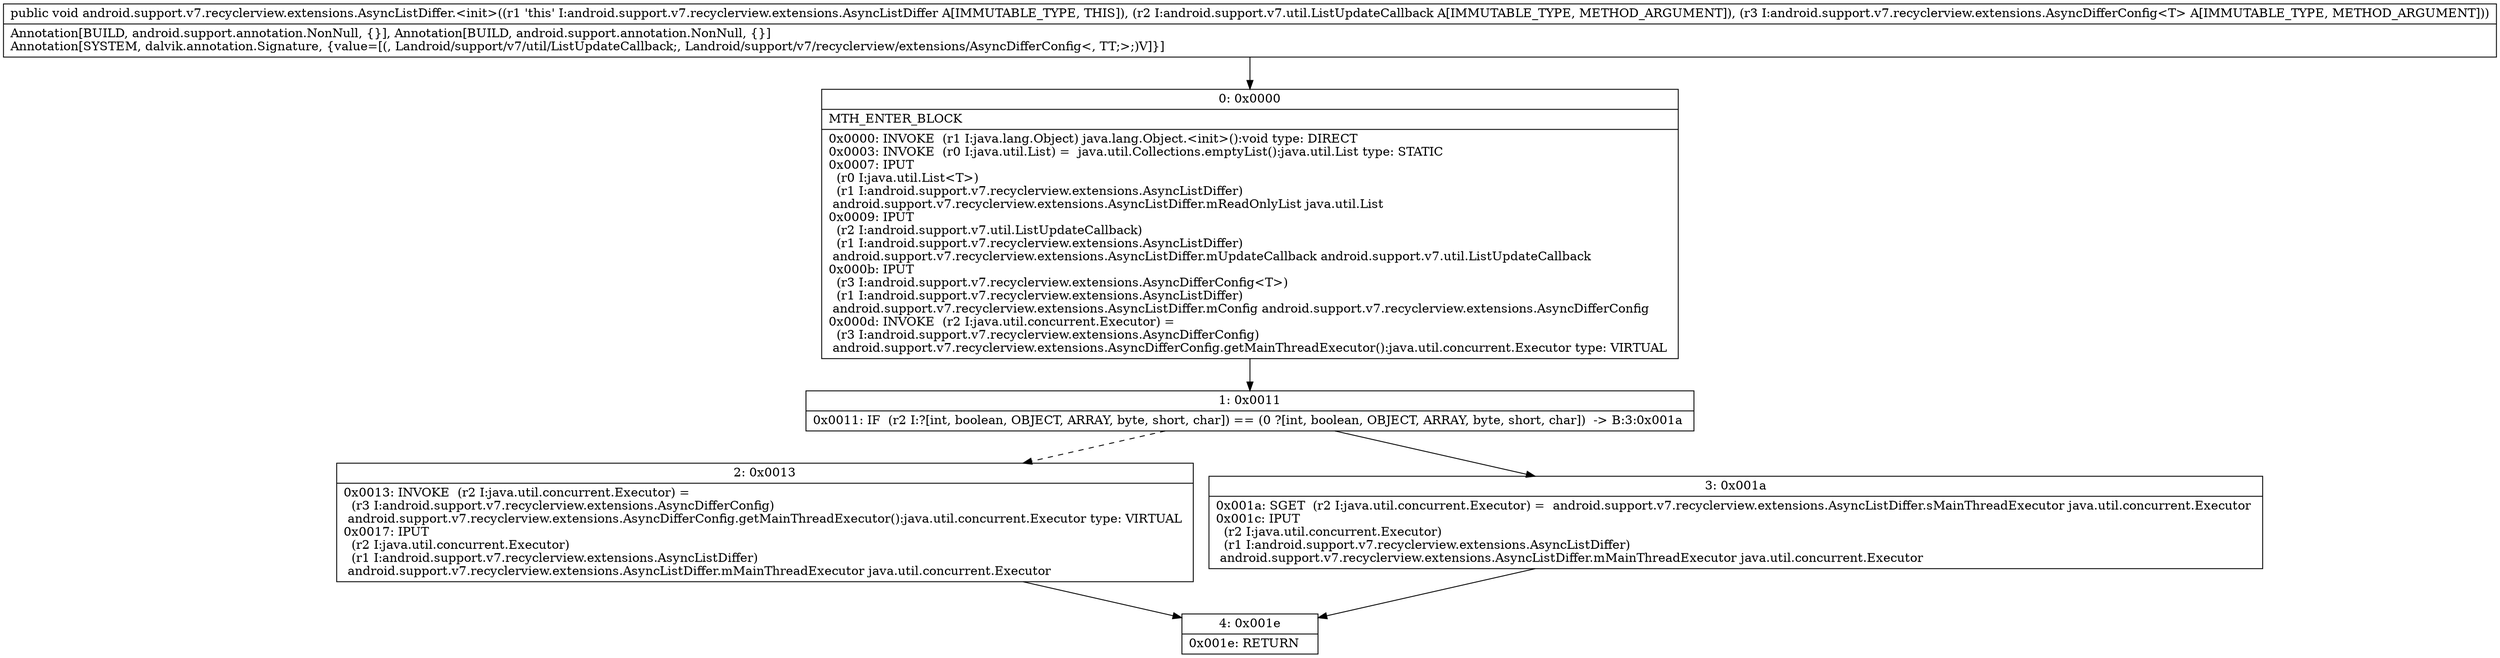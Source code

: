 digraph "CFG forandroid.support.v7.recyclerview.extensions.AsyncListDiffer.\<init\>(Landroid\/support\/v7\/util\/ListUpdateCallback;Landroid\/support\/v7\/recyclerview\/extensions\/AsyncDifferConfig;)V" {
Node_0 [shape=record,label="{0\:\ 0x0000|MTH_ENTER_BLOCK\l|0x0000: INVOKE  (r1 I:java.lang.Object) java.lang.Object.\<init\>():void type: DIRECT \l0x0003: INVOKE  (r0 I:java.util.List) =  java.util.Collections.emptyList():java.util.List type: STATIC \l0x0007: IPUT  \l  (r0 I:java.util.List\<T\>)\l  (r1 I:android.support.v7.recyclerview.extensions.AsyncListDiffer)\l android.support.v7.recyclerview.extensions.AsyncListDiffer.mReadOnlyList java.util.List \l0x0009: IPUT  \l  (r2 I:android.support.v7.util.ListUpdateCallback)\l  (r1 I:android.support.v7.recyclerview.extensions.AsyncListDiffer)\l android.support.v7.recyclerview.extensions.AsyncListDiffer.mUpdateCallback android.support.v7.util.ListUpdateCallback \l0x000b: IPUT  \l  (r3 I:android.support.v7.recyclerview.extensions.AsyncDifferConfig\<T\>)\l  (r1 I:android.support.v7.recyclerview.extensions.AsyncListDiffer)\l android.support.v7.recyclerview.extensions.AsyncListDiffer.mConfig android.support.v7.recyclerview.extensions.AsyncDifferConfig \l0x000d: INVOKE  (r2 I:java.util.concurrent.Executor) = \l  (r3 I:android.support.v7.recyclerview.extensions.AsyncDifferConfig)\l android.support.v7.recyclerview.extensions.AsyncDifferConfig.getMainThreadExecutor():java.util.concurrent.Executor type: VIRTUAL \l}"];
Node_1 [shape=record,label="{1\:\ 0x0011|0x0011: IF  (r2 I:?[int, boolean, OBJECT, ARRAY, byte, short, char]) == (0 ?[int, boolean, OBJECT, ARRAY, byte, short, char])  \-\> B:3:0x001a \l}"];
Node_2 [shape=record,label="{2\:\ 0x0013|0x0013: INVOKE  (r2 I:java.util.concurrent.Executor) = \l  (r3 I:android.support.v7.recyclerview.extensions.AsyncDifferConfig)\l android.support.v7.recyclerview.extensions.AsyncDifferConfig.getMainThreadExecutor():java.util.concurrent.Executor type: VIRTUAL \l0x0017: IPUT  \l  (r2 I:java.util.concurrent.Executor)\l  (r1 I:android.support.v7.recyclerview.extensions.AsyncListDiffer)\l android.support.v7.recyclerview.extensions.AsyncListDiffer.mMainThreadExecutor java.util.concurrent.Executor \l}"];
Node_3 [shape=record,label="{3\:\ 0x001a|0x001a: SGET  (r2 I:java.util.concurrent.Executor) =  android.support.v7.recyclerview.extensions.AsyncListDiffer.sMainThreadExecutor java.util.concurrent.Executor \l0x001c: IPUT  \l  (r2 I:java.util.concurrent.Executor)\l  (r1 I:android.support.v7.recyclerview.extensions.AsyncListDiffer)\l android.support.v7.recyclerview.extensions.AsyncListDiffer.mMainThreadExecutor java.util.concurrent.Executor \l}"];
Node_4 [shape=record,label="{4\:\ 0x001e|0x001e: RETURN   \l}"];
MethodNode[shape=record,label="{public void android.support.v7.recyclerview.extensions.AsyncListDiffer.\<init\>((r1 'this' I:android.support.v7.recyclerview.extensions.AsyncListDiffer A[IMMUTABLE_TYPE, THIS]), (r2 I:android.support.v7.util.ListUpdateCallback A[IMMUTABLE_TYPE, METHOD_ARGUMENT]), (r3 I:android.support.v7.recyclerview.extensions.AsyncDifferConfig\<T\> A[IMMUTABLE_TYPE, METHOD_ARGUMENT]))  | Annotation[BUILD, android.support.annotation.NonNull, \{\}], Annotation[BUILD, android.support.annotation.NonNull, \{\}]\lAnnotation[SYSTEM, dalvik.annotation.Signature, \{value=[(, Landroid\/support\/v7\/util\/ListUpdateCallback;, Landroid\/support\/v7\/recyclerview\/extensions\/AsyncDifferConfig\<, TT;\>;)V]\}]\l}"];
MethodNode -> Node_0;
Node_0 -> Node_1;
Node_1 -> Node_2[style=dashed];
Node_1 -> Node_3;
Node_2 -> Node_4;
Node_3 -> Node_4;
}


